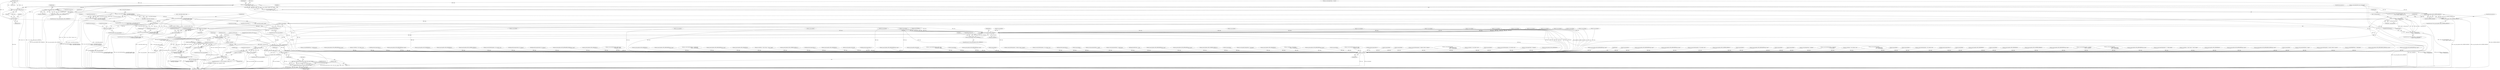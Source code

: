 digraph "0_samba_530d50a1abdcdf4d1775652d4c456c1274d83d8d@API" {
"1000181" [label="(Call,strlen(r->dn))"];
"1000176" [label="(Call,r->dn != NULL)"];
"1000170" [label="(Call,asn1_write_OctetString(data, r->dn,\n                                      (r->dn != NULL) ? strlen(r->dn) : 0))"];
"1000169" [label="(Call,!asn1_write_OctetString(data, r->dn,\n                                      (r->dn != NULL) ? strlen(r->dn) : 0))"];
"1000195" [label="(Call,asn1_push_tag(data, ASN1_CONTEXT_SIMPLE(0)))"];
"1000194" [label="(Call,!asn1_push_tag(data, ASN1_CONTEXT_SIMPLE(0)))"];
"1000202" [label="(Call,asn1_write(data, r->creds.password,\n                                  strlen(r->creds.password)))"];
"1000201" [label="(Call,!asn1_write(data, r->creds.password,\n                                  strlen(r->creds.password)))"];
"1000218" [label="(Call,asn1_pop_tag(data))"];
"1000217" [label="(Call,!asn1_pop_tag(data))"];
"1000292" [label="(Call,asn1_pop_tag(data))"];
"1000291" [label="(Call,!asn1_pop_tag(data))"];
"1001590" [label="(Call,asn1_push_tag(data, ASN1_CONTEXT(0)))"];
"1001589" [label="(Call,!asn1_push_tag(data, ASN1_CONTEXT(0)))"];
"1001611" [label="(Call,ldap_encode_control(mem_ctx, data,\n\t\t\t\t\t\t msg->controls[i]))"];
"1001599" [label="(Call,msg->controls[i] != NULL)"];
"1001610" [label="(Call,!ldap_encode_control(mem_ctx, data,\n\t\t\t\t\t\t msg->controls[i]))"];
"1001635" [label="(Call,asn1_pop_tag(data))"];
"1001634" [label="(Call,!asn1_pop_tag(data))"];
"1001640" [label="(Call,asn1_pop_tag(data))"];
"1001639" [label="(Call,!asn1_pop_tag(data))"];
"1001654" [label="(Call,asn1_free(data))"];
"1001659" [label="(Call,asn1_free(data))"];
"1001646" [label="(Call,data_blob_talloc(mem_ctx, data->data, data->length))"];
"1001643" [label="(Call,*result = data_blob_talloc(mem_ctx, data->data, data->length))"];
"1000225" [label="(Call,asn1_push_tag(data, ASN1_CONTEXT(3)))"];
"1000224" [label="(Call,!asn1_push_tag(data, ASN1_CONTEXT(3)))"];
"1000232" [label="(Call,asn1_write_OctetString(data, r->creds.SASL.mechanism,\n                                              strlen(r->creds.SASL.mechanism)))"];
"1000231" [label="(Call,!asn1_write_OctetString(data, r->creds.SASL.mechanism,\n                                              strlen(r->creds.SASL.mechanism)))"];
"1000261" [label="(Call,asn1_write_OctetString(data, r->creds.SASL.secblob->data,\n                                                      r->creds.SASL.secblob->length))"];
"1000260" [label="(Call,!asn1_write_OctetString(data, r->creds.SASL.secblob->data,\n                                                      r->creds.SASL.secblob->length))"];
"1000284" [label="(Call,asn1_pop_tag(data))"];
"1000283" [label="(Call,!asn1_pop_tag(data))"];
"1000175" [label="(Call,(r->dn != NULL) ? strlen(r->dn) : 0)"];
"1000171" [label="(Identifier,data)"];
"1000506" [label="(Call,asn1_push_tag(data, ASN1_APPLICATION(msg->type)))"];
"1000241" [label="(Call,strlen(r->creds.SASL.mechanism))"];
"1001662" [label="(Identifier,false)"];
"1001654" [label="(Call,asn1_free(data))"];
"1000484" [label="(Call,asn1_pop_tag(data))"];
"1000309" [label="(Call,asn1_push_tag(data, ASN1_APPLICATION(msg->type)))"];
"1000185" [label="(Literal,0)"];
"1000226" [label="(Identifier,data)"];
"1000871" [label="(Call,asn1_push_tag(data, ASN1_APPLICATION(msg->type)))"];
"1001123" [label="(Call,asn1_write_OctetString(data, r->dn, strlen(r->dn)))"];
"1000290" [label="(ControlStructure,if (!asn1_pop_tag(data)))"];
"1001452" [label="(Call,asn1_push_tag(data, ASN1_CONTEXT_SIMPLE(1)))"];
"1001216" [label="(Call,asn1_pop_tag(data))"];
"1001442" [label="(Call,asn1_pop_tag(data))"];
"1001642" [label="(ControlStructure,goto err;)"];
"1001641" [label="(Identifier,data)"];
"1000181" [label="(Call,strlen(r->dn))"];
"1000292" [label="(Call,asn1_pop_tag(data))"];
"1000362" [label="(Call,asn1_pop_tag(data))"];
"1000260" [label="(Call,!asn1_write_OctetString(data, r->creds.SASL.secblob->data,\n                                                      r->creds.SASL.secblob->length))"];
"1000839" [label="(Call,asn1_push_tag(data, ASN1_APPLICATION(msg->type)))"];
"1000220" [label="(ControlStructure,goto err;)"];
"1001538" [label="(Call,asn1_pop_tag(data))"];
"1001288" [label="(Call,asn1_pop_tag(data))"];
"1001575" [label="(Call,asn1_pop_tag(data))"];
"1000416" [label="(Call,asn1_write_Integer(data, r->sizelimit))"];
"1001273" [label="(Call,asn1_write_OctetString(data, r->value.data,\n                                      r->value.length))"];
"1000176" [label="(Call,r->dn != NULL)"];
"1000293" [label="(Identifier,data)"];
"1001589" [label="(Call,!asn1_push_tag(data, ASN1_CONTEXT(0)))"];
"1000218" [label="(Call,asn1_pop_tag(data))"];
"1000194" [label="(Call,!asn1_push_tag(data, ASN1_CONTEXT_SIMPLE(0)))"];
"1001639" [label="(Call,!asn1_pop_tag(data))"];
"1001526" [label="(Call,asn1_write(data, r->oid, strlen(r->oid)))"];
"1000189" [label="(Identifier,r)"];
"1001597" [label="(Identifier,i)"];
"1000233" [label="(Identifier,data)"];
"1000234" [label="(Call,r->creds.SASL.mechanism)"];
"1000593" [label="(Call,asn1_write_OctetString(data,\n                                                       attr->values[j].data,\n                                                      attr->values[j].length))"];
"1001622" [label="(Literal,0)"];
"1001474" [label="(Call,asn1_pop_tag(data))"];
"1000489" [label="(Call,asn1_pop_tag(data))"];
"1000802" [label="(Call,asn1_pop_tag(data))"];
"1001242" [label="(Call,asn1_write_OctetString(data, r->dn, strlen(r->dn)))"];
"1001634" [label="(Call,!asn1_pop_tag(data))"];
"1001091" [label="(Call,ldap_encode_response(data, r))"];
"1000227" [label="(Call,ASN1_CONTEXT(3))"];
"1001645" [label="(Identifier,result)"];
"1001655" [label="(Identifier,data)"];
"1001607" [label="(Identifier,i)"];
"1000617" [label="(Call,asn1_pop_tag(data))"];
"1001610" [label="(Call,!ldap_encode_control(mem_ctx, data,\n\t\t\t\t\t\t msg->controls[i]))"];
"1000202" [label="(Call,asn1_write(data, r->creds.password,\n                                  strlen(r->creds.password)))"];
"1000180" [label="(Identifier,NULL)"];
"1000854" [label="(Call,asn1_pop_tag(data))"];
"1000200" [label="(ControlStructure,if (!asn1_write(data, r->creds.password,\n                                  strlen(r->creds.password))))"];
"1000122" [label="(Call,asn1_push_tag(data, ASN1_SEQUENCE(0)))"];
"1000985" [label="(Call,asn1_pop_tag(data))"];
"1000527" [label="(Call,asn1_push_tag(data, ASN1_SEQUENCE(0)))"];
"1001423" [label="(Call,asn1_push_tag(data, ASN1_CONTEXT_SIMPLE(0)))"];
"1001582" [label="(Call,msg->controls != NULL)"];
"1001414" [label="(Call,asn1_push_tag(data, ASN1_APPLICATION(msg->type)))"];
"1001590" [label="(Call,asn1_push_tag(data, ASN1_CONTEXT(0)))"];
"1001646" [label="(Call,data_blob_talloc(mem_ctx, data->data, data->length))"];
"1001261" [label="(Call,asn1_write_OctetString(data, r->attribute,\n                                      strlen(r->attribute)))"];
"1001587" [label="(Block,)"];
"1001599" [label="(Call,msg->controls[i] != NULL)"];
"1000287" [label="(ControlStructure,break;)"];
"1001594" [label="(ControlStructure,goto err;)"];
"1000961" [label="(Call,asn1_write_OctetString(data,\n                                                       attrib->values[j].data,\n                                                      attrib->values[j].length))"];
"1001479" [label="(Call,asn1_pop_tag(data))"];
"1000676" [label="(Call,asn1_push_tag(data, ASN1_APPLICATION(msg->type)))"];
"1000334" [label="(Call,asn1_write_ContextSimple(data, 7, r->SASL.secblob))"];
"1001555" [label="(Call,asn1_write(data, r->value->data, r->value->length))"];
"1000449" [label="(Call,asn1_push_tag(data, ASN1_SEQUENCE(0)))"];
"1001651" [label="(Call,data->length)"];
"1000201" [label="(Call,!asn1_write(data, r->creds.password,\n                                  strlen(r->creds.password)))"];
"1001310" [label="(Call,asn1_push_tag(data, ASN1_APPLICATION(msg->type)))"];
"1001097" [label="(Call,asn1_pop_tag(data))"];
"1001592" [label="(Call,ASN1_CONTEXT(0))"];
"1000182" [label="(Call,r->dn)"];
"1001648" [label="(Call,data->data)"];
"1000295" [label="(ControlStructure,break;)"];
"1000217" [label="(Call,!asn1_pop_tag(data))"];
"1001044" [label="(Call,asn1_push_tag(data, ASN1_APPLICATION_SIMPLE(msg->type)))"];
"1000817" [label="(Call,asn1_pop_tag(data))"];
"1000400" [label="(Call,asn1_write_enumerated(data, r->scope))"];
"1000177" [label="(Call,r->dn)"];
"1000221" [label="(ControlStructure,break;)"];
"1000183" [label="(Identifier,r)"];
"1001135" [label="(Call,asn1_write_OctetString(data, r->newrdn, strlen(r->newrdn)))"];
"1000229" [label="(ControlStructure,goto err;)"];
"1001147" [label="(Call,asn1_write_BOOLEAN(data, r->deleteolddn))"];
"1000272" [label="(Call,r->creds.SASL.secblob->length)"];
"1000209" [label="(Call,strlen(r->creds.password))"];
"1000111" [label="(Call,asn1_init(mem_ctx))"];
"1000995" [label="(Call,asn1_pop_tag(data))"];
"1001342" [label="(Call,asn1_push_tag(data, ASN1_APPLICATION_SIMPLE(msg->type)))"];
"1000291" [label="(Call,!asn1_pop_tag(data))"];
"1001027" [label="(Call,asn1_pop_tag(data))"];
"1000169" [label="(Call,!asn1_write_OctetString(data, r->dn,\n                                      (r->dn != NULL) ? strlen(r->dn) : 0))"];
"1000216" [label="(ControlStructure,if (!asn1_pop_tag(data)))"];
"1001082" [label="(Call,asn1_push_tag(data, ASN1_APPLICATION(msg->type)))"];
"1000283" [label="(Call,!asn1_pop_tag(data))"];
"1000432" [label="(Call,asn1_write_BOOLEAN(data, r->attributesonly))"];
"1001184" [label="(Call,asn1_pop_tag(data))"];
"1000175" [label="(Call,(r->dn != NULL) ? strlen(r->dn) : 0)"];
"1000168" [label="(ControlStructure,if (!asn1_write_OctetString(data, r->dn,\n                                      (r->dn != NULL) ? strlen(r->dn) : 0)))"];
"1001644" [label="(Call,*result)"];
"1001012" [label="(Call,asn1_push_tag(data, ASN1_APPLICATION(msg->type)))"];
"1000225" [label="(Call,asn1_push_tag(data, ASN1_CONTEXT(3)))"];
"1001053" [label="(Call,asn1_write(data, r->dn, strlen(r->dn)))"];
"1001319" [label="(Call,ldap_encode_response(data, r))"];
"1001233" [label="(Call,asn1_push_tag(data, ASN1_APPLICATION(msg->type)))"];
"1000627" [label="(Call,asn1_pop_tag(data))"];
"1000892" [label="(Call,asn1_push_tag(data, ASN1_SEQUENCE(0)))"];
"1001605" [label="(Identifier,NULL)"];
"1000555" [label="(Call,asn1_push_tag(data, ASN1_SEQUENCE(0)))"];
"1001160" [label="(Call,asn1_push_tag(data, ASN1_CONTEXT_SIMPLE(0)))"];
"1000515" [label="(Call,asn1_write_OctetString(data, r->dn, strlen(r->dn)))"];
"1000263" [label="(Call,r->creds.SASL.secblob->data)"];
"1000224" [label="(Call,!asn1_push_tag(data, ASN1_CONTEXT(3)))"];
"1001505" [label="(Call,ldap_encode_response(data, &r->response))"];
"1000199" [label="(ControlStructure,goto err;)"];
"1000318" [label="(Call,ldap_encode_response(data, &r->response))"];
"1001609" [label="(ControlStructure,if (!ldap_encode_control(mem_ctx, data,\n\t\t\t\t\t\t msg->controls[i])))"];
"1000261" [label="(Call,asn1_write_OctetString(data, r->creds.SASL.secblob->data,\n                                                      r->creds.SASL.secblob->length))"];
"1000254" [label="(Identifier,r)"];
"1000353" [label="(Call,asn1_push_tag(data, ASN1_APPLICATION_SIMPLE(msg->type)))"];
"1000574" [label="(Call,asn1_push_tag(data, ASN1_SEQUENCE(1)))"];
"1000927" [label="(Call,asn1_write_OctetString(data, attrib->name,\n                                              strlen(attrib->name)))"];
"1000170" [label="(Call,asn1_write_OctetString(data, r->dn,\n                                      (r->dn != NULL) ? strlen(r->dn) : 0))"];
"1000284" [label="(Call,asn1_pop_tag(data))"];
"1000232" [label="(Call,asn1_write_OctetString(data, r->creds.SASL.mechanism,\n                                              strlen(r->creds.SASL.mechanism)))"];
"1000286" [label="(ControlStructure,goto err;)"];
"1000230" [label="(ControlStructure,if (!asn1_write_OctetString(data, r->creds.SASL.mechanism,\n                                              strlen(r->creds.SASL.mechanism))))"];
"1001325" [label="(Call,asn1_pop_tag(data))"];
"1000822" [label="(Call,asn1_pop_tag(data))"];
"1000195" [label="(Call,asn1_push_tag(data, ASN1_CONTEXT_SIMPLE(0)))"];
"1000920" [label="(Call,asn1_push_tag(data, ASN1_SEQUENCE(0)))"];
"1000203" [label="(Identifier,data)"];
"1000379" [label="(Call,asn1_push_tag(data, ASN1_APPLICATION(msg->type)))"];
"1000468" [label="(Call,asn1_write_OctetString(data, r->attributes[i],\n                                              strlen(r->attributes[i])))"];
"1000644" [label="(Call,asn1_push_tag(data, ASN1_APPLICATION(msg->type)))"];
"1001600" [label="(Call,msg->controls[i])"];
"1001254" [label="(Call,asn1_push_tag(data, ASN1_SEQUENCE(0)))"];
"1001459" [label="(Call,asn1_write(data, r->value->data, r->value->length))"];
"1001548" [label="(Call,asn1_push_tag(data, ASN1_CONTEXT_SIMPLE(11)))"];
"1001021" [label="(Call,ldap_encode_response(data, r))"];
"1000746" [label="(Call,asn1_push_tag(data, ASN1_SEQUENCE(0)))"];
"1000939" [label="(Call,asn1_push_tag(data, ASN1_SET))"];
"1000848" [label="(Call,ldap_encode_response(data, r))"];
"1001640" [label="(Call,asn1_pop_tag(data))"];
"1000223" [label="(ControlStructure,if (!asn1_push_tag(data, ASN1_CONTEXT(3))))"];
"1000186" [label="(ControlStructure,goto err;)"];
"1000193" [label="(ControlStructure,if (!asn1_push_tag(data, ASN1_CONTEXT_SIMPLE(0))))"];
"1000659" [label="(Call,asn1_pop_tag(data))"];
"1001638" [label="(ControlStructure,if (!asn1_pop_tag(data)))"];
"1001588" [label="(ControlStructure,if (!asn1_push_tag(data, ASN1_CONTEXT(0))))"];
"1000129" [label="(Call,asn1_write_Integer(data, msg->messageid))"];
"1001201" [label="(Call,asn1_push_tag(data, ASN1_APPLICATION(msg->type)))"];
"1001293" [label="(Call,asn1_pop_tag(data))"];
"1000765" [label="(Call,asn1_push_tag(data, ASN1_SET))"];
"1000753" [label="(Call,asn1_write_OctetString(data, attrib->name,\n                                              strlen(attrib->name)))"];
"1000294" [label="(ControlStructure,goto err;)"];
"1001696" [label="(MethodReturn,_PUBLIC_ bool)"];
"1001595" [label="(ControlStructure,for (i = 0; msg->controls[i] != NULL; i++))"];
"1001570" [label="(Call,asn1_pop_tag(data))"];
"1000153" [label="(Call,asn1_push_tag(data, ASN1_APPLICATION(msg->type)))"];
"1000231" [label="(Call,!asn1_write_OctetString(data, r->creds.SASL.mechanism,\n                                              strlen(r->creds.SASL.mechanism)))"];
"1001359" [label="(Call,asn1_pop_tag(data))"];
"1000196" [label="(Identifier,data)"];
"1000980" [label="(Call,asn1_pop_tag(data))"];
"1001065" [label="(Call,asn1_pop_tag(data))"];
"1000388" [label="(Call,asn1_write_OctetString(data, r->basedn, strlen(r->basedn)))"];
"1000685" [label="(Call,asn1_write_OctetString(data, r->dn, strlen(r->dn)))"];
"1000259" [label="(ControlStructure,if (!asn1_write_OctetString(data, r->creds.SASL.secblob->data,\n                                                      r->creds.SASL.secblob->length)))"];
"1000281" [label="(ControlStructure,goto err;)"];
"1001210" [label="(Call,ldap_encode_response(data, r))"];
"1001179" [label="(Call,asn1_pop_tag(data))"];
"1000408" [label="(Call,asn1_write_enumerated(data, r->deref))"];
"1000734" [label="(Call,asn1_write_enumerated(data, r->mods[i].type))"];
"1001611" [label="(Call,ldap_encode_control(mem_ctx, data,\n\t\t\t\t\t\t msg->controls[i]))"];
"1000440" [label="(Call,ldap_push_filter(data, r->tree))"];
"1000345" [label="(Call,asn1_pop_tag(data))"];
"1001637" [label="(ControlStructure,goto err;)"];
"1000215" [label="(ControlStructure,goto err;)"];
"1001496" [label="(Call,asn1_push_tag(data, ASN1_APPLICATION(msg->type)))"];
"1001612" [label="(Identifier,mem_ctx)"];
"1000219" [label="(Identifier,data)"];
"1000262" [label="(Identifier,data)"];
"1000249" [label="(ControlStructure,goto err;)"];
"1000172" [label="(Call,r->dn)"];
"1000204" [label="(Call,r->creds.password)"];
"1001636" [label="(Identifier,data)"];
"1001591" [label="(Identifier,data)"];
"1000162" [label="(Call,asn1_write_Integer(data, r->version))"];
"1001376" [label="(Call,asn1_push_tag(data, ASN1_APPLICATION(msg->type)))"];
"1001519" [label="(Call,asn1_push_tag(data, ASN1_CONTEXT_SIMPLE(10)))"];
"1000612" [label="(Call,asn1_pop_tag(data))"];
"1001351" [label="(Call,asn1_write_implicit_Integer(data, r->messageid))"];
"1000727" [label="(Call,asn1_push_tag(data, ASN1_SEQUENCE(0)))"];
"1001657" [label="(Identifier,true)"];
"1001167" [label="(Call,asn1_write(data, r->newsuperior,\n                                  strlen(r->newsuperior)))"];
"1001114" [label="(Call,asn1_push_tag(data, ASN1_APPLICATION(msg->type)))"];
"1001660" [label="(Identifier,data)"];
"1000990" [label="(Call,asn1_pop_tag(data))"];
"1000197" [label="(Call,ASN1_CONTEXT_SIMPLE(0))"];
"1000562" [label="(Call,asn1_write_OctetString(data, attr->name,\n                                              strlen(attr->name)))"];
"1001614" [label="(Call,msg->controls[i])"];
"1001633" [label="(ControlStructure,if (!asn1_pop_tag(data)))"];
"1000653" [label="(Call,ldap_encode_response(data, r))"];
"1001613" [label="(Identifier,data)"];
"1000807" [label="(Call,asn1_pop_tag(data))"];
"1000282" [label="(ControlStructure,if (!asn1_pop_tag(data)))"];
"1000812" [label="(Call,asn1_pop_tag(data))"];
"1001397" [label="(Call,asn1_pop_tag(data))"];
"1001385" [label="(Call,asn1_write_OctetString(data, r->referral, strlen(r->referral)))"];
"1000783" [label="(Call,asn1_write_OctetString(data,\n                                                       attrib->values[j].data,\n                                                      attrib->values[j].length))"];
"1000106" [label="(MethodParameterIn,TALLOC_CTX *mem_ctx)"];
"1001430" [label="(Call,asn1_write(data, r->oid, strlen(r->oid)))"];
"1001635" [label="(Call,asn1_pop_tag(data))"];
"1000622" [label="(Call,asn1_pop_tag(data))"];
"1000880" [label="(Call,asn1_write_OctetString(data, r->dn, strlen(r->dn)))"];
"1001659" [label="(Call,asn1_free(data))"];
"1000424" [label="(Call,asn1_write_Integer(data, r->timelimit))"];
"1001643" [label="(Call,*result = data_blob_talloc(mem_ctx, data->data, data->length))"];
"1001647" [label="(Identifier,mem_ctx)"];
"1000285" [label="(Identifier,data)"];
"1000697" [label="(Call,asn1_push_tag(data, ASN1_SEQUENCE(0)))"];
"1000181" -> "1000175"  [label="AST: "];
"1000181" -> "1000182"  [label="CFG: "];
"1000182" -> "1000181"  [label="AST: "];
"1000175" -> "1000181"  [label="CFG: "];
"1000181" -> "1000170"  [label="DDG: r->dn"];
"1000181" -> "1000175"  [label="DDG: r->dn"];
"1000176" -> "1000181"  [label="DDG: r->dn"];
"1000176" -> "1000175"  [label="AST: "];
"1000176" -> "1000180"  [label="CFG: "];
"1000177" -> "1000176"  [label="AST: "];
"1000180" -> "1000176"  [label="AST: "];
"1000183" -> "1000176"  [label="CFG: "];
"1000185" -> "1000176"  [label="CFG: "];
"1000176" -> "1001696"  [label="DDG: NULL"];
"1000176" -> "1000170"  [label="DDG: r->dn"];
"1000176" -> "1001582"  [label="DDG: NULL"];
"1000170" -> "1000169"  [label="AST: "];
"1000170" -> "1000175"  [label="CFG: "];
"1000171" -> "1000170"  [label="AST: "];
"1000172" -> "1000170"  [label="AST: "];
"1000175" -> "1000170"  [label="AST: "];
"1000169" -> "1000170"  [label="CFG: "];
"1000170" -> "1001696"  [label="DDG: r->dn"];
"1000170" -> "1001696"  [label="DDG: (r->dn != NULL) ? strlen(r->dn) : 0"];
"1000170" -> "1000169"  [label="DDG: data"];
"1000170" -> "1000169"  [label="DDG: r->dn"];
"1000170" -> "1000169"  [label="DDG: (r->dn != NULL) ? strlen(r->dn) : 0"];
"1000162" -> "1000170"  [label="DDG: data"];
"1000170" -> "1000195"  [label="DDG: data"];
"1000170" -> "1000225"  [label="DDG: data"];
"1000170" -> "1001659"  [label="DDG: data"];
"1000169" -> "1000168"  [label="AST: "];
"1000186" -> "1000169"  [label="CFG: "];
"1000189" -> "1000169"  [label="CFG: "];
"1000169" -> "1001696"  [label="DDG: !asn1_write_OctetString(data, r->dn,\n                                      (r->dn != NULL) ? strlen(r->dn) : 0)"];
"1000169" -> "1001696"  [label="DDG: asn1_write_OctetString(data, r->dn,\n                                      (r->dn != NULL) ? strlen(r->dn) : 0)"];
"1000195" -> "1000194"  [label="AST: "];
"1000195" -> "1000197"  [label="CFG: "];
"1000196" -> "1000195"  [label="AST: "];
"1000197" -> "1000195"  [label="AST: "];
"1000194" -> "1000195"  [label="CFG: "];
"1000195" -> "1001696"  [label="DDG: ASN1_CONTEXT_SIMPLE(0)"];
"1000195" -> "1000194"  [label="DDG: data"];
"1000195" -> "1000194"  [label="DDG: ASN1_CONTEXT_SIMPLE(0)"];
"1000129" -> "1000195"  [label="DDG: data"];
"1000197" -> "1000195"  [label="DDG: 0"];
"1000195" -> "1000202"  [label="DDG: data"];
"1000195" -> "1001659"  [label="DDG: data"];
"1000194" -> "1000193"  [label="AST: "];
"1000199" -> "1000194"  [label="CFG: "];
"1000203" -> "1000194"  [label="CFG: "];
"1000194" -> "1001696"  [label="DDG: !asn1_push_tag(data, ASN1_CONTEXT_SIMPLE(0))"];
"1000194" -> "1001696"  [label="DDG: asn1_push_tag(data, ASN1_CONTEXT_SIMPLE(0))"];
"1000202" -> "1000201"  [label="AST: "];
"1000202" -> "1000209"  [label="CFG: "];
"1000203" -> "1000202"  [label="AST: "];
"1000204" -> "1000202"  [label="AST: "];
"1000209" -> "1000202"  [label="AST: "];
"1000201" -> "1000202"  [label="CFG: "];
"1000202" -> "1001696"  [label="DDG: strlen(r->creds.password)"];
"1000202" -> "1001696"  [label="DDG: r->creds.password"];
"1000202" -> "1000201"  [label="DDG: data"];
"1000202" -> "1000201"  [label="DDG: r->creds.password"];
"1000202" -> "1000201"  [label="DDG: strlen(r->creds.password)"];
"1000209" -> "1000202"  [label="DDG: r->creds.password"];
"1000202" -> "1000218"  [label="DDG: data"];
"1000202" -> "1001659"  [label="DDG: data"];
"1000201" -> "1000200"  [label="AST: "];
"1000215" -> "1000201"  [label="CFG: "];
"1000219" -> "1000201"  [label="CFG: "];
"1000201" -> "1001696"  [label="DDG: !asn1_write(data, r->creds.password,\n                                  strlen(r->creds.password))"];
"1000201" -> "1001696"  [label="DDG: asn1_write(data, r->creds.password,\n                                  strlen(r->creds.password))"];
"1000218" -> "1000217"  [label="AST: "];
"1000218" -> "1000219"  [label="CFG: "];
"1000219" -> "1000218"  [label="AST: "];
"1000217" -> "1000218"  [label="CFG: "];
"1000218" -> "1001696"  [label="DDG: data"];
"1000218" -> "1000217"  [label="DDG: data"];
"1000218" -> "1000292"  [label="DDG: data"];
"1000218" -> "1001590"  [label="DDG: data"];
"1000218" -> "1001659"  [label="DDG: data"];
"1000217" -> "1000216"  [label="AST: "];
"1000220" -> "1000217"  [label="CFG: "];
"1000221" -> "1000217"  [label="CFG: "];
"1000217" -> "1001696"  [label="DDG: !asn1_pop_tag(data)"];
"1000217" -> "1001696"  [label="DDG: asn1_pop_tag(data)"];
"1000292" -> "1000291"  [label="AST: "];
"1000292" -> "1000293"  [label="CFG: "];
"1000293" -> "1000292"  [label="AST: "];
"1000291" -> "1000292"  [label="CFG: "];
"1000292" -> "1001696"  [label="DDG: data"];
"1000292" -> "1000291"  [label="DDG: data"];
"1000284" -> "1000292"  [label="DDG: data"];
"1000292" -> "1001590"  [label="DDG: data"];
"1000292" -> "1001659"  [label="DDG: data"];
"1000291" -> "1000290"  [label="AST: "];
"1000294" -> "1000291"  [label="CFG: "];
"1000295" -> "1000291"  [label="CFG: "];
"1000291" -> "1001696"  [label="DDG: !asn1_pop_tag(data)"];
"1000291" -> "1001696"  [label="DDG: asn1_pop_tag(data)"];
"1001590" -> "1001589"  [label="AST: "];
"1001590" -> "1001592"  [label="CFG: "];
"1001591" -> "1001590"  [label="AST: "];
"1001592" -> "1001590"  [label="AST: "];
"1001589" -> "1001590"  [label="CFG: "];
"1001590" -> "1001696"  [label="DDG: ASN1_CONTEXT(0)"];
"1001590" -> "1001589"  [label="DDG: data"];
"1001590" -> "1001589"  [label="DDG: ASN1_CONTEXT(0)"];
"1000995" -> "1001590"  [label="DDG: data"];
"1000284" -> "1001590"  [label="DDG: data"];
"1001065" -> "1001590"  [label="DDG: data"];
"1001325" -> "1001590"  [label="DDG: data"];
"1001097" -> "1001590"  [label="DDG: data"];
"1000822" -> "1001590"  [label="DDG: data"];
"1001359" -> "1001590"  [label="DDG: data"];
"1000854" -> "1001590"  [label="DDG: data"];
"1000489" -> "1001590"  [label="DDG: data"];
"1000345" -> "1001590"  [label="DDG: data"];
"1001216" -> "1001590"  [label="DDG: data"];
"1000362" -> "1001590"  [label="DDG: data"];
"1000659" -> "1001590"  [label="DDG: data"];
"1001184" -> "1001590"  [label="DDG: data"];
"1001479" -> "1001590"  [label="DDG: data"];
"1001027" -> "1001590"  [label="DDG: data"];
"1001575" -> "1001590"  [label="DDG: data"];
"1000627" -> "1001590"  [label="DDG: data"];
"1001293" -> "1001590"  [label="DDG: data"];
"1001397" -> "1001590"  [label="DDG: data"];
"1001592" -> "1001590"  [label="DDG: 0"];
"1001590" -> "1001611"  [label="DDG: data"];
"1001590" -> "1001640"  [label="DDG: data"];
"1001590" -> "1001659"  [label="DDG: data"];
"1001589" -> "1001588"  [label="AST: "];
"1001594" -> "1001589"  [label="CFG: "];
"1001597" -> "1001589"  [label="CFG: "];
"1001589" -> "1001696"  [label="DDG: !asn1_push_tag(data, ASN1_CONTEXT(0))"];
"1001589" -> "1001696"  [label="DDG: asn1_push_tag(data, ASN1_CONTEXT(0))"];
"1001611" -> "1001610"  [label="AST: "];
"1001611" -> "1001614"  [label="CFG: "];
"1001612" -> "1001611"  [label="AST: "];
"1001613" -> "1001611"  [label="AST: "];
"1001614" -> "1001611"  [label="AST: "];
"1001610" -> "1001611"  [label="CFG: "];
"1001611" -> "1001696"  [label="DDG: mem_ctx"];
"1001611" -> "1001696"  [label="DDG: msg->controls[i]"];
"1001611" -> "1001599"  [label="DDG: msg->controls[i]"];
"1001611" -> "1001610"  [label="DDG: mem_ctx"];
"1001611" -> "1001610"  [label="DDG: data"];
"1001611" -> "1001610"  [label="DDG: msg->controls[i]"];
"1000111" -> "1001611"  [label="DDG: mem_ctx"];
"1000106" -> "1001611"  [label="DDG: mem_ctx"];
"1001635" -> "1001611"  [label="DDG: data"];
"1001599" -> "1001611"  [label="DDG: msg->controls[i]"];
"1001611" -> "1001635"  [label="DDG: data"];
"1001611" -> "1001646"  [label="DDG: mem_ctx"];
"1001611" -> "1001659"  [label="DDG: data"];
"1001599" -> "1001595"  [label="AST: "];
"1001599" -> "1001605"  [label="CFG: "];
"1001600" -> "1001599"  [label="AST: "];
"1001605" -> "1001599"  [label="AST: "];
"1001612" -> "1001599"  [label="CFG: "];
"1001641" -> "1001599"  [label="CFG: "];
"1001599" -> "1001696"  [label="DDG: msg->controls[i]"];
"1001599" -> "1001696"  [label="DDG: NULL"];
"1001599" -> "1001696"  [label="DDG: msg->controls[i] != NULL"];
"1001582" -> "1001599"  [label="DDG: NULL"];
"1001610" -> "1001609"  [label="AST: "];
"1001622" -> "1001610"  [label="CFG: "];
"1001636" -> "1001610"  [label="CFG: "];
"1001610" -> "1001696"  [label="DDG: !ldap_encode_control(mem_ctx, data,\n\t\t\t\t\t\t msg->controls[i])"];
"1001610" -> "1001696"  [label="DDG: ldap_encode_control(mem_ctx, data,\n\t\t\t\t\t\t msg->controls[i])"];
"1001635" -> "1001634"  [label="AST: "];
"1001635" -> "1001636"  [label="CFG: "];
"1001636" -> "1001635"  [label="AST: "];
"1001634" -> "1001635"  [label="CFG: "];
"1001635" -> "1001634"  [label="DDG: data"];
"1001635" -> "1001640"  [label="DDG: data"];
"1001635" -> "1001659"  [label="DDG: data"];
"1001634" -> "1001633"  [label="AST: "];
"1001637" -> "1001634"  [label="CFG: "];
"1001607" -> "1001634"  [label="CFG: "];
"1001634" -> "1001696"  [label="DDG: !asn1_pop_tag(data)"];
"1001634" -> "1001696"  [label="DDG: asn1_pop_tag(data)"];
"1001640" -> "1001639"  [label="AST: "];
"1001640" -> "1001641"  [label="CFG: "];
"1001641" -> "1001640"  [label="AST: "];
"1001639" -> "1001640"  [label="CFG: "];
"1001640" -> "1001639"  [label="DDG: data"];
"1001640" -> "1001654"  [label="DDG: data"];
"1001640" -> "1001659"  [label="DDG: data"];
"1001639" -> "1001638"  [label="AST: "];
"1001642" -> "1001639"  [label="CFG: "];
"1001645" -> "1001639"  [label="CFG: "];
"1001639" -> "1001696"  [label="DDG: asn1_pop_tag(data)"];
"1001639" -> "1001696"  [label="DDG: !asn1_pop_tag(data)"];
"1001654" -> "1001587"  [label="AST: "];
"1001654" -> "1001655"  [label="CFG: "];
"1001655" -> "1001654"  [label="AST: "];
"1001657" -> "1001654"  [label="CFG: "];
"1001654" -> "1001696"  [label="DDG: asn1_free(data)"];
"1001654" -> "1001696"  [label="DDG: data"];
"1001659" -> "1001587"  [label="AST: "];
"1001659" -> "1001660"  [label="CFG: "];
"1001660" -> "1001659"  [label="AST: "];
"1001662" -> "1001659"  [label="CFG: "];
"1001659" -> "1001696"  [label="DDG: data"];
"1001659" -> "1001696"  [label="DDG: asn1_free(data)"];
"1000765" -> "1001659"  [label="DDG: data"];
"1000362" -> "1001659"  [label="DDG: data"];
"1000574" -> "1001659"  [label="DDG: data"];
"1001376" -> "1001659"  [label="DDG: data"];
"1000309" -> "1001659"  [label="DDG: data"];
"1001474" -> "1001659"  [label="DDG: data"];
"1000129" -> "1001659"  [label="DDG: data"];
"1000753" -> "1001659"  [label="DDG: data"];
"1001496" -> "1001659"  [label="DDG: data"];
"1000995" -> "1001659"  [label="DDG: data"];
"1000848" -> "1001659"  [label="DDG: data"];
"1000880" -> "1001659"  [label="DDG: data"];
"1001459" -> "1001659"  [label="DDG: data"];
"1000622" -> "1001659"  [label="DDG: data"];
"1000807" -> "1001659"  [label="DDG: data"];
"1000284" -> "1001659"  [label="DDG: data"];
"1000562" -> "1001659"  [label="DDG: data"];
"1001044" -> "1001659"  [label="DDG: data"];
"1000734" -> "1001659"  [label="DDG: data"];
"1001065" -> "1001659"  [label="DDG: data"];
"1000892" -> "1001659"  [label="DDG: data"];
"1000676" -> "1001659"  [label="DDG: data"];
"1000388" -> "1001659"  [label="DDG: data"];
"1001123" -> "1001659"  [label="DDG: data"];
"1000659" -> "1001659"  [label="DDG: data"];
"1001519" -> "1001659"  [label="DDG: data"];
"1000232" -> "1001659"  [label="DDG: data"];
"1001184" -> "1001659"  [label="DDG: data"];
"1000802" -> "1001659"  [label="DDG: data"];
"1000617" -> "1001659"  [label="DDG: data"];
"1001505" -> "1001659"  [label="DDG: data"];
"1001261" -> "1001659"  [label="DDG: data"];
"1000612" -> "1001659"  [label="DDG: data"];
"1000408" -> "1001659"  [label="DDG: data"];
"1000980" -> "1001659"  [label="DDG: data"];
"1000871" -> "1001659"  [label="DDG: data"];
"1001147" -> "1001659"  [label="DDG: data"];
"1000506" -> "1001659"  [label="DDG: data"];
"1001325" -> "1001659"  [label="DDG: data"];
"1000920" -> "1001659"  [label="DDG: data"];
"1000746" -> "1001659"  [label="DDG: data"];
"1001414" -> "1001659"  [label="DDG: data"];
"1000817" -> "1001659"  [label="DDG: data"];
"1000527" -> "1001659"  [label="DDG: data"];
"1001479" -> "1001659"  [label="DDG: data"];
"1000225" -> "1001659"  [label="DDG: data"];
"1001027" -> "1001659"  [label="DDG: data"];
"1000400" -> "1001659"  [label="DDG: data"];
"1001555" -> "1001659"  [label="DDG: data"];
"1000318" -> "1001659"  [label="DDG: data"];
"1000990" -> "1001659"  [label="DDG: data"];
"1001097" -> "1001659"  [label="DDG: data"];
"1000122" -> "1001659"  [label="DDG: data"];
"1001319" -> "1001659"  [label="DDG: data"];
"1000822" -> "1001659"  [label="DDG: data"];
"1001210" -> "1001659"  [label="DDG: data"];
"1001201" -> "1001659"  [label="DDG: data"];
"1001342" -> "1001659"  [label="DDG: data"];
"1001575" -> "1001659"  [label="DDG: data"];
"1000379" -> "1001659"  [label="DDG: data"];
"1000627" -> "1001659"  [label="DDG: data"];
"1000555" -> "1001659"  [label="DDG: data"];
"1000449" -> "1001659"  [label="DDG: data"];
"1001310" -> "1001659"  [label="DDG: data"];
"1000939" -> "1001659"  [label="DDG: data"];
"1001242" -> "1001659"  [label="DDG: data"];
"1000783" -> "1001659"  [label="DDG: data"];
"1001179" -> "1001659"  [label="DDG: data"];
"1000515" -> "1001659"  [label="DDG: data"];
"1001254" -> "1001659"  [label="DDG: data"];
"1000961" -> "1001659"  [label="DDG: data"];
"1001526" -> "1001659"  [label="DDG: data"];
"1001359" -> "1001659"  [label="DDG: data"];
"1001114" -> "1001659"  [label="DDG: data"];
"1001351" -> "1001659"  [label="DDG: data"];
"1000424" -> "1001659"  [label="DDG: data"];
"1000468" -> "1001659"  [label="DDG: data"];
"1001452" -> "1001659"  [label="DDG: data"];
"1001538" -> "1001659"  [label="DDG: data"];
"1000854" -> "1001659"  [label="DDG: data"];
"1001570" -> "1001659"  [label="DDG: data"];
"1000432" -> "1001659"  [label="DDG: data"];
"1001012" -> "1001659"  [label="DDG: data"];
"1001160" -> "1001659"  [label="DDG: data"];
"1000812" -> "1001659"  [label="DDG: data"];
"1000261" -> "1001659"  [label="DDG: data"];
"1000153" -> "1001659"  [label="DDG: data"];
"1000685" -> "1001659"  [label="DDG: data"];
"1001288" -> "1001659"  [label="DDG: data"];
"1000593" -> "1001659"  [label="DDG: data"];
"1001091" -> "1001659"  [label="DDG: data"];
"1001135" -> "1001659"  [label="DDG: data"];
"1001167" -> "1001659"  [label="DDG: data"];
"1001293" -> "1001659"  [label="DDG: data"];
"1001397" -> "1001659"  [label="DDG: data"];
"1000985" -> "1001659"  [label="DDG: data"];
"1000489" -> "1001659"  [label="DDG: data"];
"1000416" -> "1001659"  [label="DDG: data"];
"1001423" -> "1001659"  [label="DDG: data"];
"1000644" -> "1001659"  [label="DDG: data"];
"1000440" -> "1001659"  [label="DDG: data"];
"1001053" -> "1001659"  [label="DDG: data"];
"1000653" -> "1001659"  [label="DDG: data"];
"1000353" -> "1001659"  [label="DDG: data"];
"1000345" -> "1001659"  [label="DDG: data"];
"1000727" -> "1001659"  [label="DDG: data"];
"1001021" -> "1001659"  [label="DDG: data"];
"1000697" -> "1001659"  [label="DDG: data"];
"1000927" -> "1001659"  [label="DDG: data"];
"1001548" -> "1001659"  [label="DDG: data"];
"1001273" -> "1001659"  [label="DDG: data"];
"1000162" -> "1001659"  [label="DDG: data"];
"1001385" -> "1001659"  [label="DDG: data"];
"1000334" -> "1001659"  [label="DDG: data"];
"1001233" -> "1001659"  [label="DDG: data"];
"1000839" -> "1001659"  [label="DDG: data"];
"1001442" -> "1001659"  [label="DDG: data"];
"1001430" -> "1001659"  [label="DDG: data"];
"1000484" -> "1001659"  [label="DDG: data"];
"1001216" -> "1001659"  [label="DDG: data"];
"1001082" -> "1001659"  [label="DDG: data"];
"1001646" -> "1001643"  [label="AST: "];
"1001646" -> "1001651"  [label="CFG: "];
"1001647" -> "1001646"  [label="AST: "];
"1001648" -> "1001646"  [label="AST: "];
"1001651" -> "1001646"  [label="AST: "];
"1001643" -> "1001646"  [label="CFG: "];
"1001646" -> "1001696"  [label="DDG: data->length"];
"1001646" -> "1001696"  [label="DDG: mem_ctx"];
"1001646" -> "1001696"  [label="DDG: data->data"];
"1001646" -> "1001643"  [label="DDG: mem_ctx"];
"1001646" -> "1001643"  [label="DDG: data->data"];
"1001646" -> "1001643"  [label="DDG: data->length"];
"1000111" -> "1001646"  [label="DDG: mem_ctx"];
"1000106" -> "1001646"  [label="DDG: mem_ctx"];
"1001643" -> "1001587"  [label="AST: "];
"1001644" -> "1001643"  [label="AST: "];
"1001655" -> "1001643"  [label="CFG: "];
"1001643" -> "1001696"  [label="DDG: data_blob_talloc(mem_ctx, data->data, data->length)"];
"1001643" -> "1001696"  [label="DDG: *result"];
"1000225" -> "1000224"  [label="AST: "];
"1000225" -> "1000227"  [label="CFG: "];
"1000226" -> "1000225"  [label="AST: "];
"1000227" -> "1000225"  [label="AST: "];
"1000224" -> "1000225"  [label="CFG: "];
"1000225" -> "1001696"  [label="DDG: ASN1_CONTEXT(3)"];
"1000225" -> "1000224"  [label="DDG: data"];
"1000225" -> "1000224"  [label="DDG: ASN1_CONTEXT(3)"];
"1000129" -> "1000225"  [label="DDG: data"];
"1000227" -> "1000225"  [label="DDG: 3"];
"1000225" -> "1000232"  [label="DDG: data"];
"1000224" -> "1000223"  [label="AST: "];
"1000229" -> "1000224"  [label="CFG: "];
"1000233" -> "1000224"  [label="CFG: "];
"1000224" -> "1001696"  [label="DDG: asn1_push_tag(data, ASN1_CONTEXT(3))"];
"1000224" -> "1001696"  [label="DDG: !asn1_push_tag(data, ASN1_CONTEXT(3))"];
"1000232" -> "1000231"  [label="AST: "];
"1000232" -> "1000241"  [label="CFG: "];
"1000233" -> "1000232"  [label="AST: "];
"1000234" -> "1000232"  [label="AST: "];
"1000241" -> "1000232"  [label="AST: "];
"1000231" -> "1000232"  [label="CFG: "];
"1000232" -> "1001696"  [label="DDG: r->creds.SASL.mechanism"];
"1000232" -> "1001696"  [label="DDG: strlen(r->creds.SASL.mechanism)"];
"1000232" -> "1000231"  [label="DDG: data"];
"1000232" -> "1000231"  [label="DDG: r->creds.SASL.mechanism"];
"1000232" -> "1000231"  [label="DDG: strlen(r->creds.SASL.mechanism)"];
"1000241" -> "1000232"  [label="DDG: r->creds.SASL.mechanism"];
"1000232" -> "1000261"  [label="DDG: data"];
"1000232" -> "1000284"  [label="DDG: data"];
"1000231" -> "1000230"  [label="AST: "];
"1000249" -> "1000231"  [label="CFG: "];
"1000254" -> "1000231"  [label="CFG: "];
"1000231" -> "1001696"  [label="DDG: !asn1_write_OctetString(data, r->creds.SASL.mechanism,\n                                              strlen(r->creds.SASL.mechanism))"];
"1000231" -> "1001696"  [label="DDG: asn1_write_OctetString(data, r->creds.SASL.mechanism,\n                                              strlen(r->creds.SASL.mechanism))"];
"1000261" -> "1000260"  [label="AST: "];
"1000261" -> "1000272"  [label="CFG: "];
"1000262" -> "1000261"  [label="AST: "];
"1000263" -> "1000261"  [label="AST: "];
"1000272" -> "1000261"  [label="AST: "];
"1000260" -> "1000261"  [label="CFG: "];
"1000261" -> "1001696"  [label="DDG: r->creds.SASL.secblob->data"];
"1000261" -> "1001696"  [label="DDG: r->creds.SASL.secblob->length"];
"1000261" -> "1000260"  [label="DDG: data"];
"1000261" -> "1000260"  [label="DDG: r->creds.SASL.secblob->data"];
"1000261" -> "1000260"  [label="DDG: r->creds.SASL.secblob->length"];
"1000261" -> "1000284"  [label="DDG: data"];
"1000260" -> "1000259"  [label="AST: "];
"1000281" -> "1000260"  [label="CFG: "];
"1000285" -> "1000260"  [label="CFG: "];
"1000260" -> "1001696"  [label="DDG: !asn1_write_OctetString(data, r->creds.SASL.secblob->data,\n                                                      r->creds.SASL.secblob->length)"];
"1000260" -> "1001696"  [label="DDG: asn1_write_OctetString(data, r->creds.SASL.secblob->data,\n                                                      r->creds.SASL.secblob->length)"];
"1000284" -> "1000283"  [label="AST: "];
"1000284" -> "1000285"  [label="CFG: "];
"1000285" -> "1000284"  [label="AST: "];
"1000283" -> "1000284"  [label="CFG: "];
"1000284" -> "1001696"  [label="DDG: data"];
"1000284" -> "1000283"  [label="DDG: data"];
"1000283" -> "1000282"  [label="AST: "];
"1000286" -> "1000283"  [label="CFG: "];
"1000287" -> "1000283"  [label="CFG: "];
"1000283" -> "1001696"  [label="DDG: asn1_pop_tag(data)"];
"1000283" -> "1001696"  [label="DDG: !asn1_pop_tag(data)"];
"1000175" -> "1000185"  [label="CFG: "];
"1000185" -> "1000175"  [label="AST: "];
"1000175" -> "1001696"  [label="DDG: strlen(r->dn)"];
"1000175" -> "1001696"  [label="DDG: r->dn != NULL"];
}
